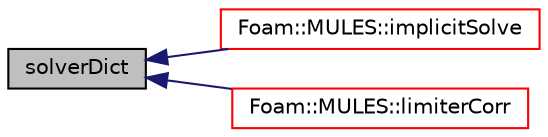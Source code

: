 digraph "solverDict"
{
  bgcolor="transparent";
  edge [fontname="Helvetica",fontsize="10",labelfontname="Helvetica",labelfontsize="10"];
  node [fontname="Helvetica",fontsize="10",shape=record];
  rankdir="LR";
  Node1 [label="solverDict",height=0.2,width=0.4,color="black", fillcolor="grey75", style="filled", fontcolor="black"];
  Node1 -> Node2 [dir="back",color="midnightblue",fontsize="10",style="solid",fontname="Helvetica"];
  Node2 [label="Foam::MULES::implicitSolve",height=0.2,width=0.4,color="red",URL="$a10996.html#af3ebc5af31512182ee43a56e994f4aaf"];
  Node1 -> Node3 [dir="back",color="midnightblue",fontsize="10",style="solid",fontname="Helvetica"];
  Node3 [label="Foam::MULES::limiterCorr",height=0.2,width=0.4,color="red",URL="$a10996.html#a94d3a088ccd04c49be0be5bbfb218379"];
}
